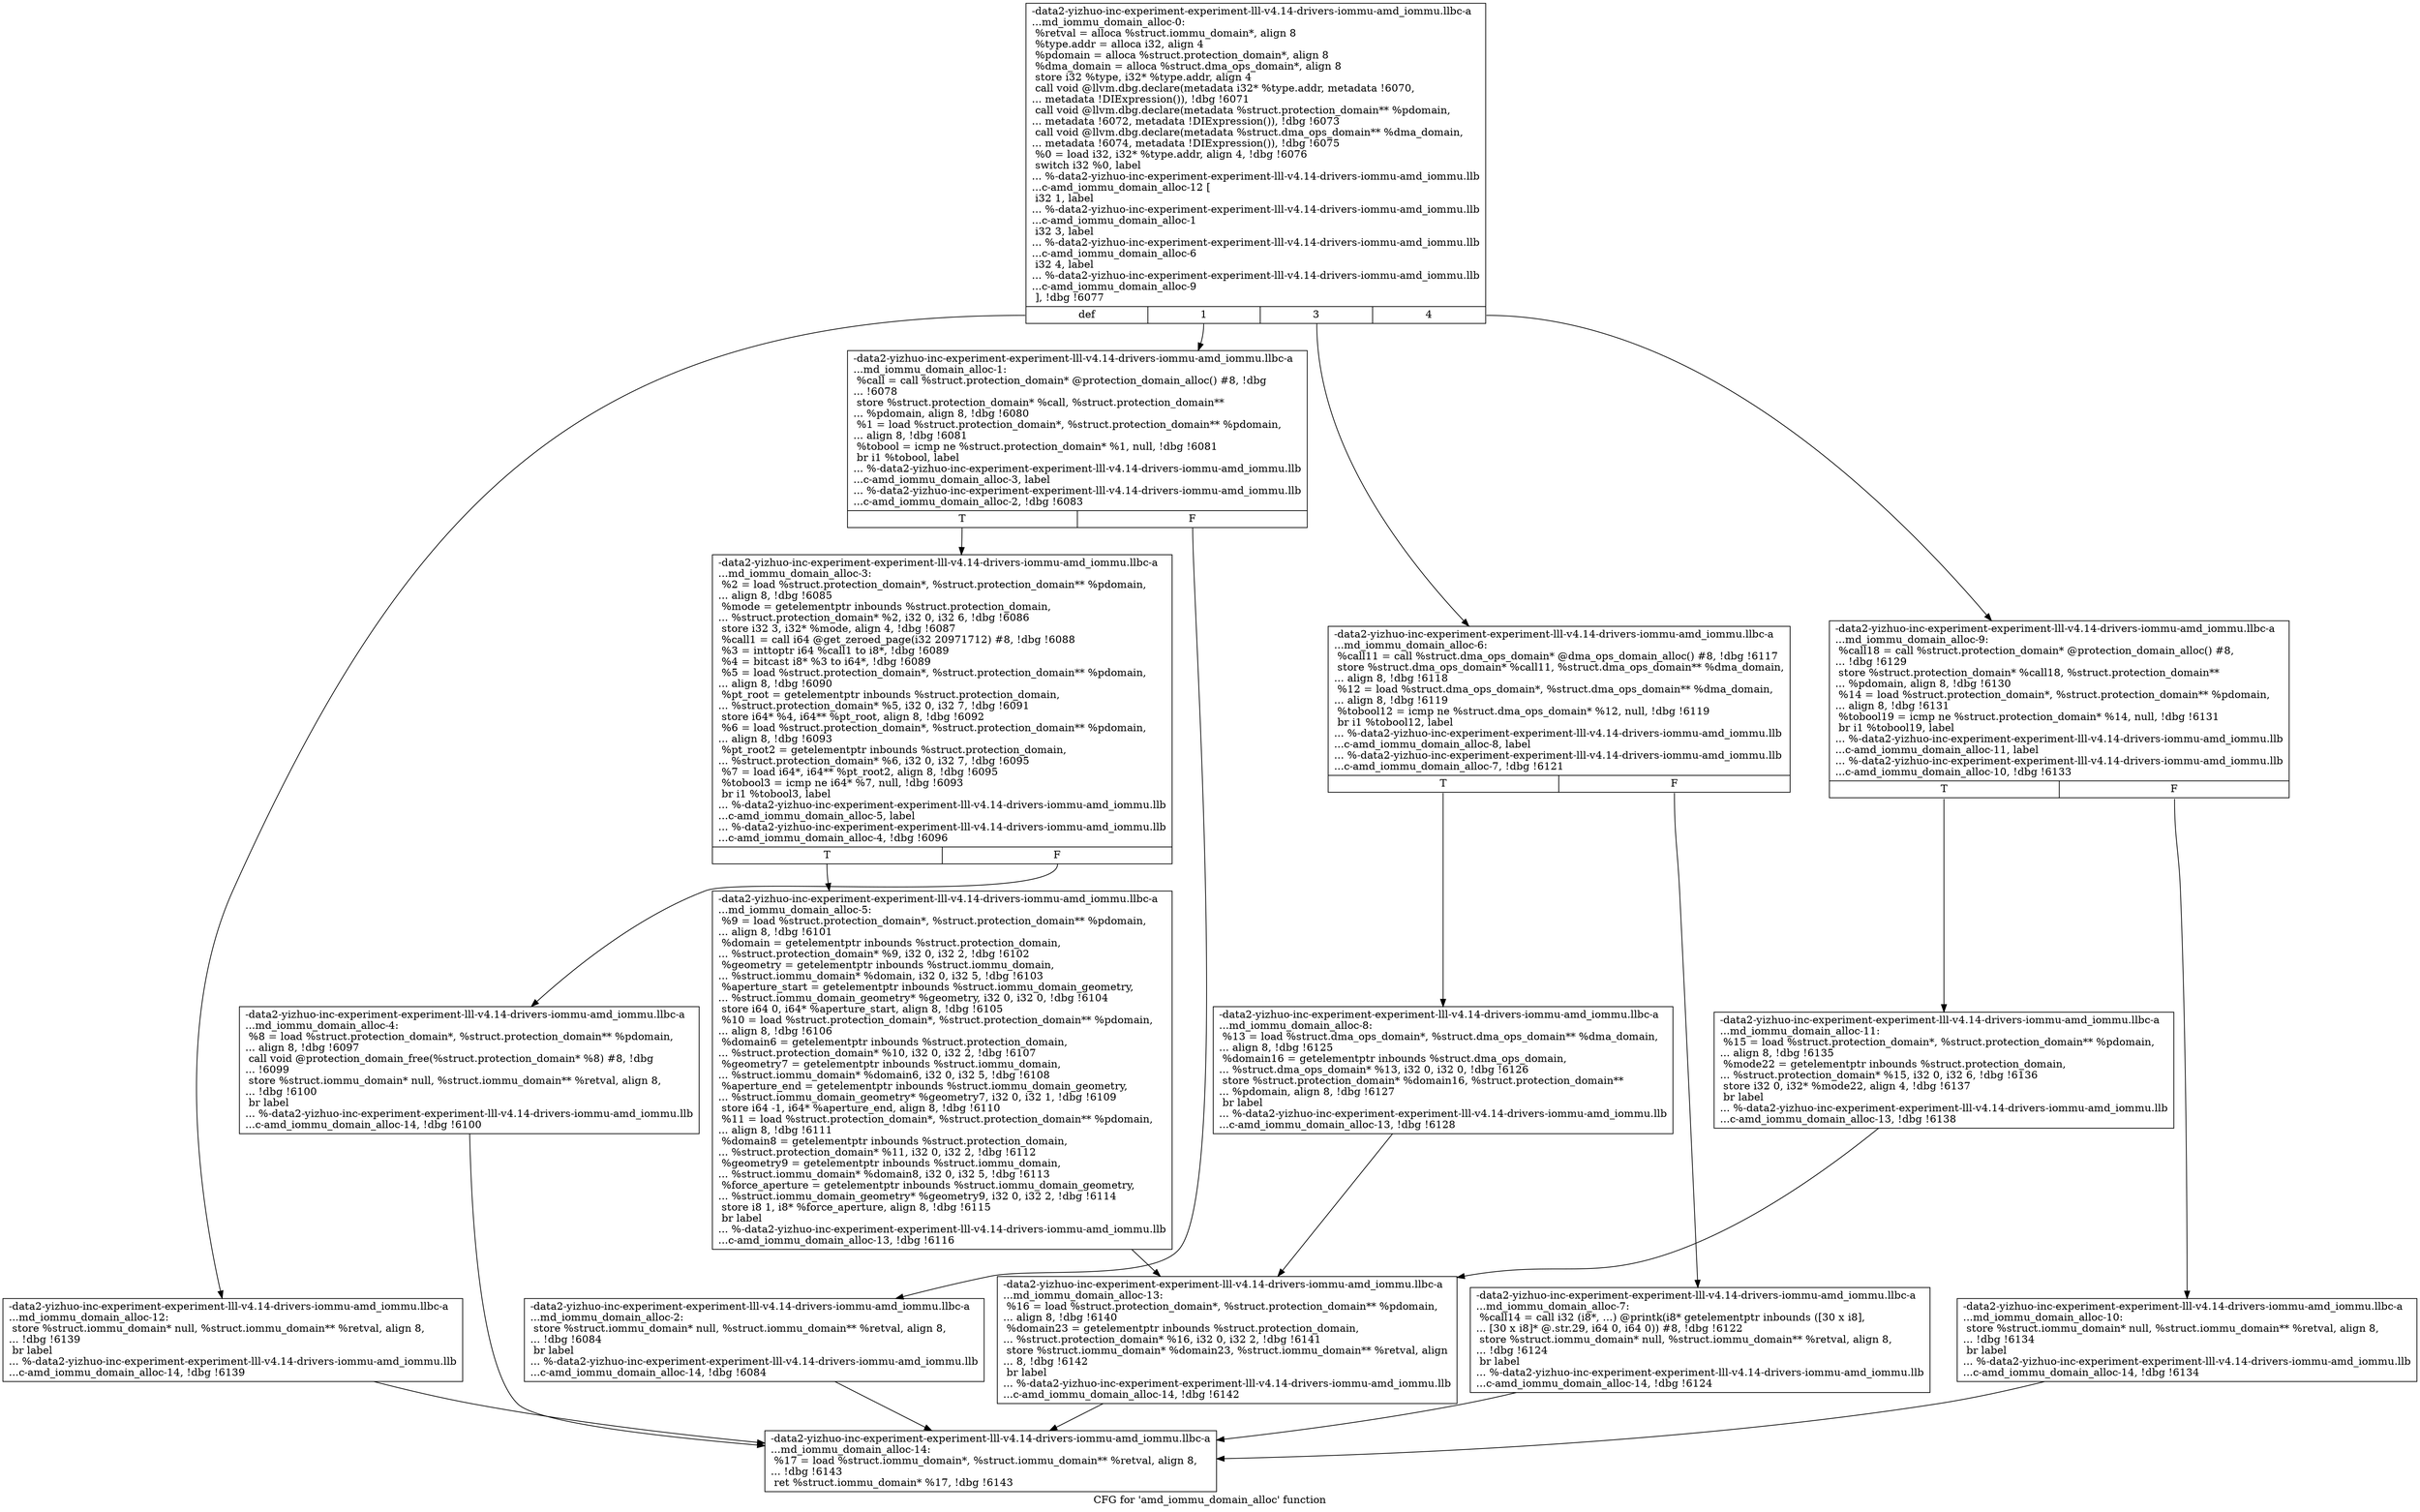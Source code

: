 digraph "CFG for 'amd_iommu_domain_alloc' function" {
	label="CFG for 'amd_iommu_domain_alloc' function";

	Node0x561b94663970 [shape=record,label="{-data2-yizhuo-inc-experiment-experiment-lll-v4.14-drivers-iommu-amd_iommu.llbc-a\l...md_iommu_domain_alloc-0:\l  %retval = alloca %struct.iommu_domain*, align 8\l  %type.addr = alloca i32, align 4\l  %pdomain = alloca %struct.protection_domain*, align 8\l  %dma_domain = alloca %struct.dma_ops_domain*, align 8\l  store i32 %type, i32* %type.addr, align 4\l  call void @llvm.dbg.declare(metadata i32* %type.addr, metadata !6070,\l... metadata !DIExpression()), !dbg !6071\l  call void @llvm.dbg.declare(metadata %struct.protection_domain** %pdomain,\l... metadata !6072, metadata !DIExpression()), !dbg !6073\l  call void @llvm.dbg.declare(metadata %struct.dma_ops_domain** %dma_domain,\l... metadata !6074, metadata !DIExpression()), !dbg !6075\l  %0 = load i32, i32* %type.addr, align 4, !dbg !6076\l  switch i32 %0, label\l... %-data2-yizhuo-inc-experiment-experiment-lll-v4.14-drivers-iommu-amd_iommu.llb\l...c-amd_iommu_domain_alloc-12 [\l    i32 1, label\l... %-data2-yizhuo-inc-experiment-experiment-lll-v4.14-drivers-iommu-amd_iommu.llb\l...c-amd_iommu_domain_alloc-1\l    i32 3, label\l... %-data2-yizhuo-inc-experiment-experiment-lll-v4.14-drivers-iommu-amd_iommu.llb\l...c-amd_iommu_domain_alloc-6\l    i32 4, label\l... %-data2-yizhuo-inc-experiment-experiment-lll-v4.14-drivers-iommu-amd_iommu.llb\l...c-amd_iommu_domain_alloc-9\l  ], !dbg !6077\l|{<s0>def|<s1>1|<s2>3|<s3>4}}"];
	Node0x561b94663970:s0 -> Node0x561b94664230;
	Node0x561b94663970:s1 -> Node0x561b94663ec0;
	Node0x561b94663970:s2 -> Node0x561b94664050;
	Node0x561b94663970:s3 -> Node0x561b94664140;
	Node0x561b94663ec0 [shape=record,label="{-data2-yizhuo-inc-experiment-experiment-lll-v4.14-drivers-iommu-amd_iommu.llbc-a\l...md_iommu_domain_alloc-1: \l  %call = call %struct.protection_domain* @protection_domain_alloc() #8, !dbg\l... !6078\l  store %struct.protection_domain* %call, %struct.protection_domain**\l... %pdomain, align 8, !dbg !6080\l  %1 = load %struct.protection_domain*, %struct.protection_domain** %pdomain,\l... align 8, !dbg !6081\l  %tobool = icmp ne %struct.protection_domain* %1, null, !dbg !6081\l  br i1 %tobool, label\l... %-data2-yizhuo-inc-experiment-experiment-lll-v4.14-drivers-iommu-amd_iommu.llb\l...c-amd_iommu_domain_alloc-3, label\l... %-data2-yizhuo-inc-experiment-experiment-lll-v4.14-drivers-iommu-amd_iommu.llb\l...c-amd_iommu_domain_alloc-2, !dbg !6083\l|{<s0>T|<s1>F}}"];
	Node0x561b94663ec0:s0 -> Node0x561b94663f60;
	Node0x561b94663ec0:s1 -> Node0x561b94663f10;
	Node0x561b94663f10 [shape=record,label="{-data2-yizhuo-inc-experiment-experiment-lll-v4.14-drivers-iommu-amd_iommu.llbc-a\l...md_iommu_domain_alloc-2: \l  store %struct.iommu_domain* null, %struct.iommu_domain** %retval, align 8,\l... !dbg !6084\l  br label\l... %-data2-yizhuo-inc-experiment-experiment-lll-v4.14-drivers-iommu-amd_iommu.llb\l...c-amd_iommu_domain_alloc-14, !dbg !6084\l}"];
	Node0x561b94663f10 -> Node0x561b946642d0;
	Node0x561b94663f60 [shape=record,label="{-data2-yizhuo-inc-experiment-experiment-lll-v4.14-drivers-iommu-amd_iommu.llbc-a\l...md_iommu_domain_alloc-3: \l  %2 = load %struct.protection_domain*, %struct.protection_domain** %pdomain,\l... align 8, !dbg !6085\l  %mode = getelementptr inbounds %struct.protection_domain,\l... %struct.protection_domain* %2, i32 0, i32 6, !dbg !6086\l  store i32 3, i32* %mode, align 4, !dbg !6087\l  %call1 = call i64 @get_zeroed_page(i32 20971712) #8, !dbg !6088\l  %3 = inttoptr i64 %call1 to i8*, !dbg !6089\l  %4 = bitcast i8* %3 to i64*, !dbg !6089\l  %5 = load %struct.protection_domain*, %struct.protection_domain** %pdomain,\l... align 8, !dbg !6090\l  %pt_root = getelementptr inbounds %struct.protection_domain,\l... %struct.protection_domain* %5, i32 0, i32 7, !dbg !6091\l  store i64* %4, i64** %pt_root, align 8, !dbg !6092\l  %6 = load %struct.protection_domain*, %struct.protection_domain** %pdomain,\l... align 8, !dbg !6093\l  %pt_root2 = getelementptr inbounds %struct.protection_domain,\l... %struct.protection_domain* %6, i32 0, i32 7, !dbg !6095\l  %7 = load i64*, i64** %pt_root2, align 8, !dbg !6095\l  %tobool3 = icmp ne i64* %7, null, !dbg !6093\l  br i1 %tobool3, label\l... %-data2-yizhuo-inc-experiment-experiment-lll-v4.14-drivers-iommu-amd_iommu.llb\l...c-amd_iommu_domain_alloc-5, label\l... %-data2-yizhuo-inc-experiment-experiment-lll-v4.14-drivers-iommu-amd_iommu.llb\l...c-amd_iommu_domain_alloc-4, !dbg !6096\l|{<s0>T|<s1>F}}"];
	Node0x561b94663f60:s0 -> Node0x561b94664000;
	Node0x561b94663f60:s1 -> Node0x561b94663fb0;
	Node0x561b94663fb0 [shape=record,label="{-data2-yizhuo-inc-experiment-experiment-lll-v4.14-drivers-iommu-amd_iommu.llbc-a\l...md_iommu_domain_alloc-4: \l  %8 = load %struct.protection_domain*, %struct.protection_domain** %pdomain,\l... align 8, !dbg !6097\l  call void @protection_domain_free(%struct.protection_domain* %8) #8, !dbg\l... !6099\l  store %struct.iommu_domain* null, %struct.iommu_domain** %retval, align 8,\l... !dbg !6100\l  br label\l... %-data2-yizhuo-inc-experiment-experiment-lll-v4.14-drivers-iommu-amd_iommu.llb\l...c-amd_iommu_domain_alloc-14, !dbg !6100\l}"];
	Node0x561b94663fb0 -> Node0x561b946642d0;
	Node0x561b94664000 [shape=record,label="{-data2-yizhuo-inc-experiment-experiment-lll-v4.14-drivers-iommu-amd_iommu.llbc-a\l...md_iommu_domain_alloc-5: \l  %9 = load %struct.protection_domain*, %struct.protection_domain** %pdomain,\l... align 8, !dbg !6101\l  %domain = getelementptr inbounds %struct.protection_domain,\l... %struct.protection_domain* %9, i32 0, i32 2, !dbg !6102\l  %geometry = getelementptr inbounds %struct.iommu_domain,\l... %struct.iommu_domain* %domain, i32 0, i32 5, !dbg !6103\l  %aperture_start = getelementptr inbounds %struct.iommu_domain_geometry,\l... %struct.iommu_domain_geometry* %geometry, i32 0, i32 0, !dbg !6104\l  store i64 0, i64* %aperture_start, align 8, !dbg !6105\l  %10 = load %struct.protection_domain*, %struct.protection_domain** %pdomain,\l... align 8, !dbg !6106\l  %domain6 = getelementptr inbounds %struct.protection_domain,\l... %struct.protection_domain* %10, i32 0, i32 2, !dbg !6107\l  %geometry7 = getelementptr inbounds %struct.iommu_domain,\l... %struct.iommu_domain* %domain6, i32 0, i32 5, !dbg !6108\l  %aperture_end = getelementptr inbounds %struct.iommu_domain_geometry,\l... %struct.iommu_domain_geometry* %geometry7, i32 0, i32 1, !dbg !6109\l  store i64 -1, i64* %aperture_end, align 8, !dbg !6110\l  %11 = load %struct.protection_domain*, %struct.protection_domain** %pdomain,\l... align 8, !dbg !6111\l  %domain8 = getelementptr inbounds %struct.protection_domain,\l... %struct.protection_domain* %11, i32 0, i32 2, !dbg !6112\l  %geometry9 = getelementptr inbounds %struct.iommu_domain,\l... %struct.iommu_domain* %domain8, i32 0, i32 5, !dbg !6113\l  %force_aperture = getelementptr inbounds %struct.iommu_domain_geometry,\l... %struct.iommu_domain_geometry* %geometry9, i32 0, i32 2, !dbg !6114\l  store i8 1, i8* %force_aperture, align 8, !dbg !6115\l  br label\l... %-data2-yizhuo-inc-experiment-experiment-lll-v4.14-drivers-iommu-amd_iommu.llb\l...c-amd_iommu_domain_alloc-13, !dbg !6116\l}"];
	Node0x561b94664000 -> Node0x561b94664280;
	Node0x561b94664050 [shape=record,label="{-data2-yizhuo-inc-experiment-experiment-lll-v4.14-drivers-iommu-amd_iommu.llbc-a\l...md_iommu_domain_alloc-6: \l  %call11 = call %struct.dma_ops_domain* @dma_ops_domain_alloc() #8, !dbg !6117\l  store %struct.dma_ops_domain* %call11, %struct.dma_ops_domain** %dma_domain,\l... align 8, !dbg !6118\l  %12 = load %struct.dma_ops_domain*, %struct.dma_ops_domain** %dma_domain,\l... align 8, !dbg !6119\l  %tobool12 = icmp ne %struct.dma_ops_domain* %12, null, !dbg !6119\l  br i1 %tobool12, label\l... %-data2-yizhuo-inc-experiment-experiment-lll-v4.14-drivers-iommu-amd_iommu.llb\l...c-amd_iommu_domain_alloc-8, label\l... %-data2-yizhuo-inc-experiment-experiment-lll-v4.14-drivers-iommu-amd_iommu.llb\l...c-amd_iommu_domain_alloc-7, !dbg !6121\l|{<s0>T|<s1>F}}"];
	Node0x561b94664050:s0 -> Node0x561b946640f0;
	Node0x561b94664050:s1 -> Node0x561b946640a0;
	Node0x561b946640a0 [shape=record,label="{-data2-yizhuo-inc-experiment-experiment-lll-v4.14-drivers-iommu-amd_iommu.llbc-a\l...md_iommu_domain_alloc-7: \l  %call14 = call i32 (i8*, ...) @printk(i8* getelementptr inbounds ([30 x i8],\l... [30 x i8]* @.str.29, i64 0, i64 0)) #8, !dbg !6122\l  store %struct.iommu_domain* null, %struct.iommu_domain** %retval, align 8,\l... !dbg !6124\l  br label\l... %-data2-yizhuo-inc-experiment-experiment-lll-v4.14-drivers-iommu-amd_iommu.llb\l...c-amd_iommu_domain_alloc-14, !dbg !6124\l}"];
	Node0x561b946640a0 -> Node0x561b946642d0;
	Node0x561b946640f0 [shape=record,label="{-data2-yizhuo-inc-experiment-experiment-lll-v4.14-drivers-iommu-amd_iommu.llbc-a\l...md_iommu_domain_alloc-8: \l  %13 = load %struct.dma_ops_domain*, %struct.dma_ops_domain** %dma_domain,\l... align 8, !dbg !6125\l  %domain16 = getelementptr inbounds %struct.dma_ops_domain,\l... %struct.dma_ops_domain* %13, i32 0, i32 0, !dbg !6126\l  store %struct.protection_domain* %domain16, %struct.protection_domain**\l... %pdomain, align 8, !dbg !6127\l  br label\l... %-data2-yizhuo-inc-experiment-experiment-lll-v4.14-drivers-iommu-amd_iommu.llb\l...c-amd_iommu_domain_alloc-13, !dbg !6128\l}"];
	Node0x561b946640f0 -> Node0x561b94664280;
	Node0x561b94664140 [shape=record,label="{-data2-yizhuo-inc-experiment-experiment-lll-v4.14-drivers-iommu-amd_iommu.llbc-a\l...md_iommu_domain_alloc-9: \l  %call18 = call %struct.protection_domain* @protection_domain_alloc() #8,\l... !dbg !6129\l  store %struct.protection_domain* %call18, %struct.protection_domain**\l... %pdomain, align 8, !dbg !6130\l  %14 = load %struct.protection_domain*, %struct.protection_domain** %pdomain,\l... align 8, !dbg !6131\l  %tobool19 = icmp ne %struct.protection_domain* %14, null, !dbg !6131\l  br i1 %tobool19, label\l... %-data2-yizhuo-inc-experiment-experiment-lll-v4.14-drivers-iommu-amd_iommu.llb\l...c-amd_iommu_domain_alloc-11, label\l... %-data2-yizhuo-inc-experiment-experiment-lll-v4.14-drivers-iommu-amd_iommu.llb\l...c-amd_iommu_domain_alloc-10, !dbg !6133\l|{<s0>T|<s1>F}}"];
	Node0x561b94664140:s0 -> Node0x561b946641e0;
	Node0x561b94664140:s1 -> Node0x561b94664190;
	Node0x561b94664190 [shape=record,label="{-data2-yizhuo-inc-experiment-experiment-lll-v4.14-drivers-iommu-amd_iommu.llbc-a\l...md_iommu_domain_alloc-10: \l  store %struct.iommu_domain* null, %struct.iommu_domain** %retval, align 8,\l... !dbg !6134\l  br label\l... %-data2-yizhuo-inc-experiment-experiment-lll-v4.14-drivers-iommu-amd_iommu.llb\l...c-amd_iommu_domain_alloc-14, !dbg !6134\l}"];
	Node0x561b94664190 -> Node0x561b946642d0;
	Node0x561b946641e0 [shape=record,label="{-data2-yizhuo-inc-experiment-experiment-lll-v4.14-drivers-iommu-amd_iommu.llbc-a\l...md_iommu_domain_alloc-11: \l  %15 = load %struct.protection_domain*, %struct.protection_domain** %pdomain,\l... align 8, !dbg !6135\l  %mode22 = getelementptr inbounds %struct.protection_domain,\l... %struct.protection_domain* %15, i32 0, i32 6, !dbg !6136\l  store i32 0, i32* %mode22, align 4, !dbg !6137\l  br label\l... %-data2-yizhuo-inc-experiment-experiment-lll-v4.14-drivers-iommu-amd_iommu.llb\l...c-amd_iommu_domain_alloc-13, !dbg !6138\l}"];
	Node0x561b946641e0 -> Node0x561b94664280;
	Node0x561b94664230 [shape=record,label="{-data2-yizhuo-inc-experiment-experiment-lll-v4.14-drivers-iommu-amd_iommu.llbc-a\l...md_iommu_domain_alloc-12: \l  store %struct.iommu_domain* null, %struct.iommu_domain** %retval, align 8,\l... !dbg !6139\l  br label\l... %-data2-yizhuo-inc-experiment-experiment-lll-v4.14-drivers-iommu-amd_iommu.llb\l...c-amd_iommu_domain_alloc-14, !dbg !6139\l}"];
	Node0x561b94664230 -> Node0x561b946642d0;
	Node0x561b94664280 [shape=record,label="{-data2-yizhuo-inc-experiment-experiment-lll-v4.14-drivers-iommu-amd_iommu.llbc-a\l...md_iommu_domain_alloc-13: \l  %16 = load %struct.protection_domain*, %struct.protection_domain** %pdomain,\l... align 8, !dbg !6140\l  %domain23 = getelementptr inbounds %struct.protection_domain,\l... %struct.protection_domain* %16, i32 0, i32 2, !dbg !6141\l  store %struct.iommu_domain* %domain23, %struct.iommu_domain** %retval, align\l... 8, !dbg !6142\l  br label\l... %-data2-yizhuo-inc-experiment-experiment-lll-v4.14-drivers-iommu-amd_iommu.llb\l...c-amd_iommu_domain_alloc-14, !dbg !6142\l}"];
	Node0x561b94664280 -> Node0x561b946642d0;
	Node0x561b946642d0 [shape=record,label="{-data2-yizhuo-inc-experiment-experiment-lll-v4.14-drivers-iommu-amd_iommu.llbc-a\l...md_iommu_domain_alloc-14: \l  %17 = load %struct.iommu_domain*, %struct.iommu_domain** %retval, align 8,\l... !dbg !6143\l  ret %struct.iommu_domain* %17, !dbg !6143\l}"];
}
